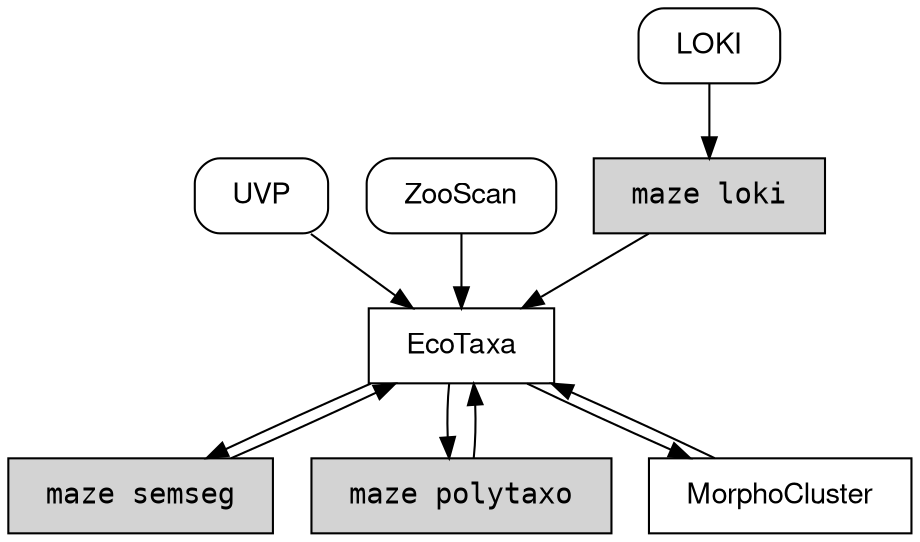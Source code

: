 digraph mygraph {
  fontname="Helvetica,Arial,sans-serif"
  node [shape=box margin="0.25,0"];
  edge [fontname="Helvetica,Arial,sans-serif"]

  node [fontname="monospace" style="filled"]
  "maze loki"
  "maze semseg"
  "maze polytaxo"

  node [fontname="Helvetica,Arial,sans-serif" style=""]

  "EcoTaxa" -> "MorphoCluster" -> "EcoTaxa" -> "maze semseg" -> "EcoTaxa";
  "EcoTaxa" -> "maze polytaxo" -> "EcoTaxa";


  node [style="rounded"];
  "LOKI" -> "maze loki" -> "EcoTaxa";
  "UVP" -> "EcoTaxa";
  "ZooScan" -> "EcoTaxa";
}